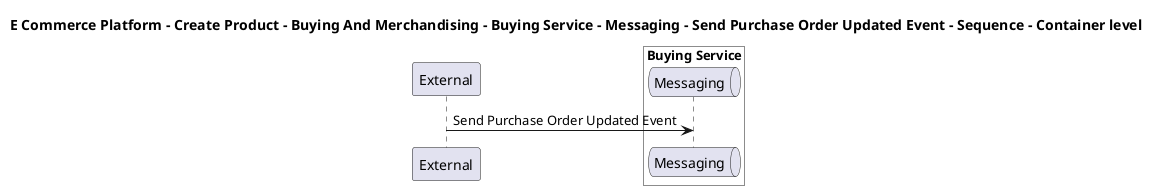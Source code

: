 @startuml

title E Commerce Platform - Create Product - Buying And Merchandising - Buying Service - Messaging - Send Purchase Order Updated Event - Sequence - Container level

participant "External" as C4InterFlow.SoftwareSystems.ExternalSystem

box "Buying Service" #White
    queue "Messaging" as ECommercePlatform.CreateProduct.BuyingAndMerchandising.SoftwareSystems.BuyingService.Containers.Messaging
end box


C4InterFlow.SoftwareSystems.ExternalSystem -> ECommercePlatform.CreateProduct.BuyingAndMerchandising.SoftwareSystems.BuyingService.Containers.Messaging : Send Purchase Order Updated Event


@enduml
